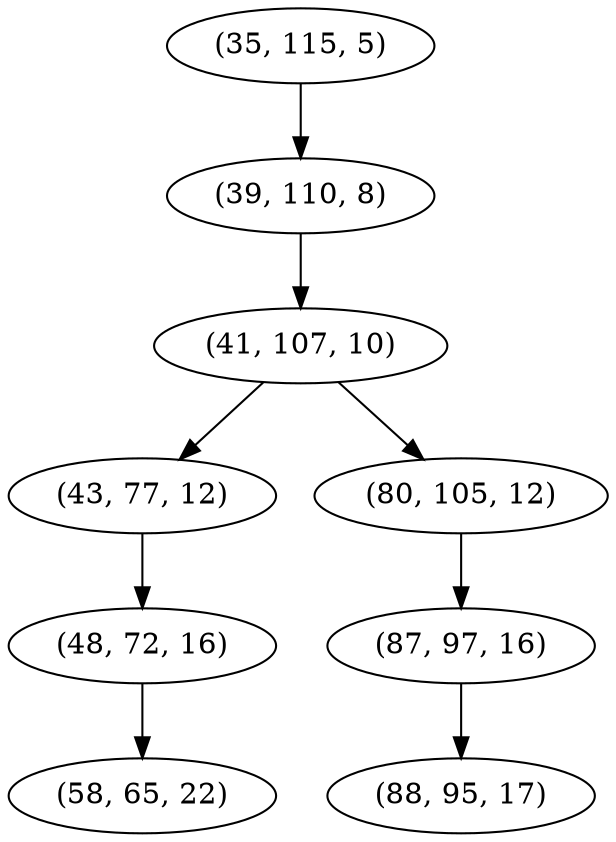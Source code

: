 digraph tree {
    "(35, 115, 5)";
    "(39, 110, 8)";
    "(41, 107, 10)";
    "(43, 77, 12)";
    "(48, 72, 16)";
    "(58, 65, 22)";
    "(80, 105, 12)";
    "(87, 97, 16)";
    "(88, 95, 17)";
    "(35, 115, 5)" -> "(39, 110, 8)";
    "(39, 110, 8)" -> "(41, 107, 10)";
    "(41, 107, 10)" -> "(43, 77, 12)";
    "(41, 107, 10)" -> "(80, 105, 12)";
    "(43, 77, 12)" -> "(48, 72, 16)";
    "(48, 72, 16)" -> "(58, 65, 22)";
    "(80, 105, 12)" -> "(87, 97, 16)";
    "(87, 97, 16)" -> "(88, 95, 17)";
}
